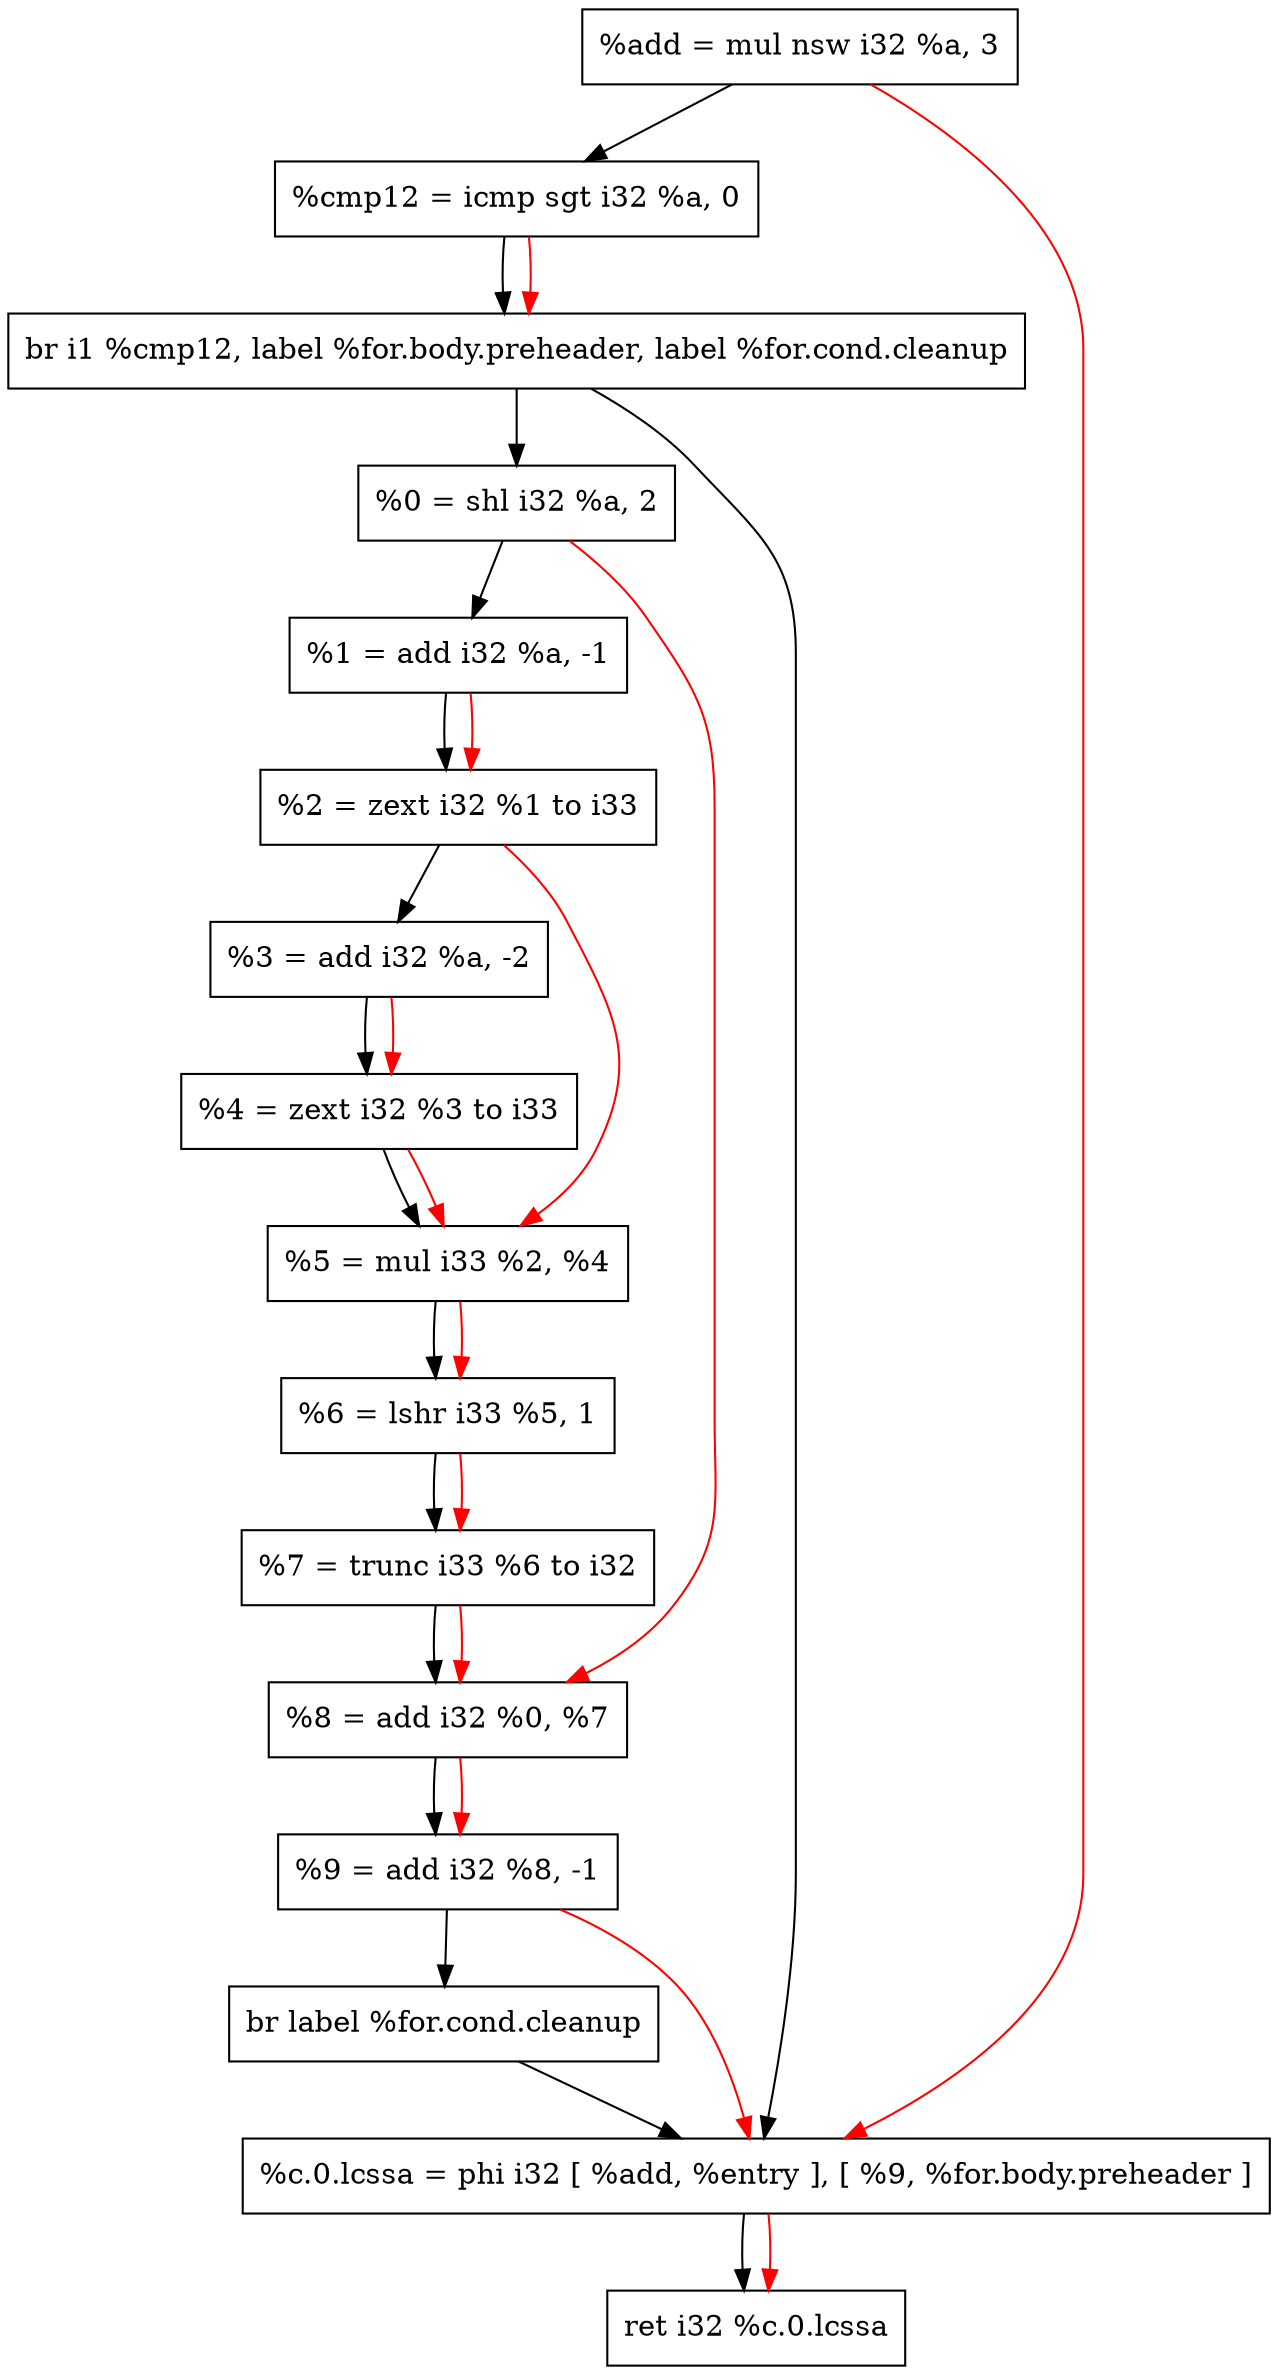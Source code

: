 digraph "CDFG for'func' function" {
	Node0x55d0b2c65b40[shape=record, label="  %add = mul nsw i32 %a, 3"];
	Node0x55d0b2c65be0[shape=record, label="  %cmp12 = icmp sgt i32 %a, 0"];
	Node0x55d0b2bf0c98[shape=record, label="  br i1 %cmp12, label %for.body.preheader, label %for.cond.cleanup"];
	Node0x55d0b2c65e70[shape=record, label="  %0 = shl i32 %a, 2"];
	Node0x55d0b2c65f10[shape=record, label="  %1 = add i32 %a, -1"];
	Node0x55d0b2c65488[shape=record, label="  %2 = zext i32 %1 to i33"];
	Node0x55d0b2c66410[shape=record, label="  %3 = add i32 %a, -2"];
	Node0x55d0b2c66468[shape=record, label="  %4 = zext i32 %3 to i33"];
	Node0x55d0b2c66530[shape=record, label="  %5 = mul i33 %2, %4"];
	Node0x55d0b2c665a0[shape=record, label="  %6 = lshr i33 %5, 1"];
	Node0x55d0b2c665f8[shape=record, label="  %7 = trunc i33 %6 to i32"];
	Node0x55d0b2c66670[shape=record, label="  %8 = add i32 %0, %7"];
	Node0x55d0b2c666e0[shape=record, label="  %9 = add i32 %8, -1"];
	Node0x55d0b2c66798[shape=record, label="  br label %for.cond.cleanup"];
	Node0x55d0b2c664b8[shape=record, label="  %c.0.lcssa = phi i32 [ %add, %entry ], [ %9, %for.body.preheader ]"];
	Node0x55d0b2c65da8[shape=record, label="  ret i32 %c.0.lcssa"];
	Node0x55d0b2c65b40 -> Node0x55d0b2c65be0
	Node0x55d0b2c65be0 -> Node0x55d0b2bf0c98
	Node0x55d0b2bf0c98 -> Node0x55d0b2c65e70
	Node0x55d0b2bf0c98 -> Node0x55d0b2c664b8
	Node0x55d0b2c65e70 -> Node0x55d0b2c65f10
	Node0x55d0b2c65f10 -> Node0x55d0b2c65488
	Node0x55d0b2c65488 -> Node0x55d0b2c66410
	Node0x55d0b2c66410 -> Node0x55d0b2c66468
	Node0x55d0b2c66468 -> Node0x55d0b2c66530
	Node0x55d0b2c66530 -> Node0x55d0b2c665a0
	Node0x55d0b2c665a0 -> Node0x55d0b2c665f8
	Node0x55d0b2c665f8 -> Node0x55d0b2c66670
	Node0x55d0b2c66670 -> Node0x55d0b2c666e0
	Node0x55d0b2c666e0 -> Node0x55d0b2c66798
	Node0x55d0b2c66798 -> Node0x55d0b2c664b8
	Node0x55d0b2c664b8 -> Node0x55d0b2c65da8
edge [color=red]
	Node0x55d0b2c65be0 -> Node0x55d0b2bf0c98
	Node0x55d0b2c65f10 -> Node0x55d0b2c65488
	Node0x55d0b2c66410 -> Node0x55d0b2c66468
	Node0x55d0b2c65488 -> Node0x55d0b2c66530
	Node0x55d0b2c66468 -> Node0x55d0b2c66530
	Node0x55d0b2c66530 -> Node0x55d0b2c665a0
	Node0x55d0b2c665a0 -> Node0x55d0b2c665f8
	Node0x55d0b2c65e70 -> Node0x55d0b2c66670
	Node0x55d0b2c665f8 -> Node0x55d0b2c66670
	Node0x55d0b2c66670 -> Node0x55d0b2c666e0
	Node0x55d0b2c65b40 -> Node0x55d0b2c664b8
	Node0x55d0b2c666e0 -> Node0x55d0b2c664b8
	Node0x55d0b2c664b8 -> Node0x55d0b2c65da8
}
